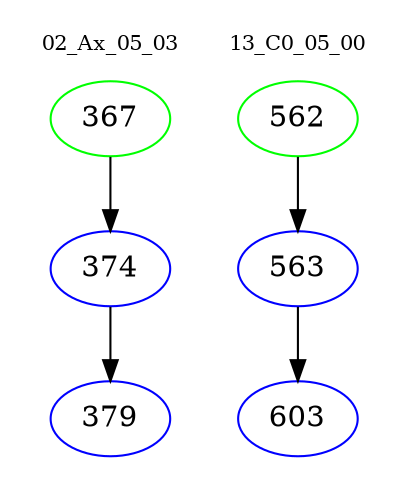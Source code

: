 digraph{
subgraph cluster_0 {
color = white
label = "02_Ax_05_03";
fontsize=10;
T0_367 [label="367", color="green"]
T0_367 -> T0_374 [color="black"]
T0_374 [label="374", color="blue"]
T0_374 -> T0_379 [color="black"]
T0_379 [label="379", color="blue"]
}
subgraph cluster_1 {
color = white
label = "13_C0_05_00";
fontsize=10;
T1_562 [label="562", color="green"]
T1_562 -> T1_563 [color="black"]
T1_563 [label="563", color="blue"]
T1_563 -> T1_603 [color="black"]
T1_603 [label="603", color="blue"]
}
}

